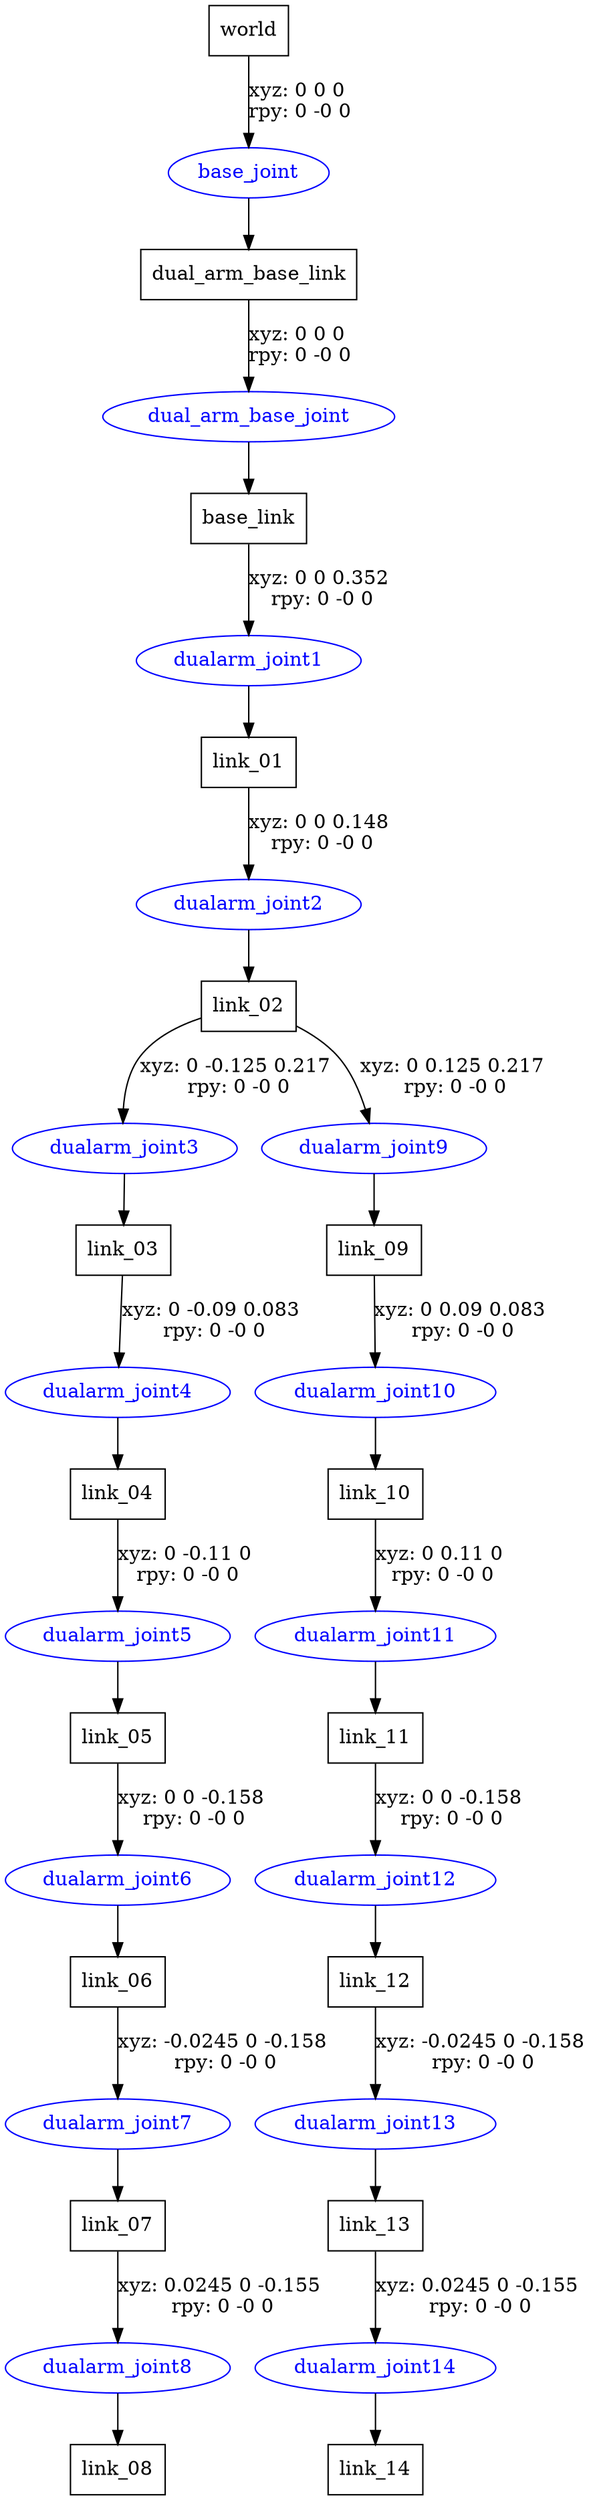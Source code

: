 digraph G {
node [shape=box];
"world" [label="world"];
"dual_arm_base_link" [label="dual_arm_base_link"];
"base_link" [label="base_link"];
"link_01" [label="link_01"];
"link_02" [label="link_02"];
"link_03" [label="link_03"];
"link_04" [label="link_04"];
"link_05" [label="link_05"];
"link_06" [label="link_06"];
"link_07" [label="link_07"];
"link_08" [label="link_08"];
"link_09" [label="link_09"];
"link_10" [label="link_10"];
"link_11" [label="link_11"];
"link_12" [label="link_12"];
"link_13" [label="link_13"];
"link_14" [label="link_14"];
node [shape=ellipse, color=blue, fontcolor=blue];
"world" -> "base_joint" [label="xyz: 0 0 0 \nrpy: 0 -0 0"]
"base_joint" -> "dual_arm_base_link"
"dual_arm_base_link" -> "dual_arm_base_joint" [label="xyz: 0 0 0 \nrpy: 0 -0 0"]
"dual_arm_base_joint" -> "base_link"
"base_link" -> "dualarm_joint1" [label="xyz: 0 0 0.352 \nrpy: 0 -0 0"]
"dualarm_joint1" -> "link_01"
"link_01" -> "dualarm_joint2" [label="xyz: 0 0 0.148 \nrpy: 0 -0 0"]
"dualarm_joint2" -> "link_02"
"link_02" -> "dualarm_joint3" [label="xyz: 0 -0.125 0.217 \nrpy: 0 -0 0"]
"dualarm_joint3" -> "link_03"
"link_03" -> "dualarm_joint4" [label="xyz: 0 -0.09 0.083 \nrpy: 0 -0 0"]
"dualarm_joint4" -> "link_04"
"link_04" -> "dualarm_joint5" [label="xyz: 0 -0.11 0 \nrpy: 0 -0 0"]
"dualarm_joint5" -> "link_05"
"link_05" -> "dualarm_joint6" [label="xyz: 0 0 -0.158 \nrpy: 0 -0 0"]
"dualarm_joint6" -> "link_06"
"link_06" -> "dualarm_joint7" [label="xyz: -0.0245 0 -0.158 \nrpy: 0 -0 0"]
"dualarm_joint7" -> "link_07"
"link_07" -> "dualarm_joint8" [label="xyz: 0.0245 0 -0.155 \nrpy: 0 -0 0"]
"dualarm_joint8" -> "link_08"
"link_02" -> "dualarm_joint9" [label="xyz: 0 0.125 0.217 \nrpy: 0 -0 0"]
"dualarm_joint9" -> "link_09"
"link_09" -> "dualarm_joint10" [label="xyz: 0 0.09 0.083 \nrpy: 0 -0 0"]
"dualarm_joint10" -> "link_10"
"link_10" -> "dualarm_joint11" [label="xyz: 0 0.11 0 \nrpy: 0 -0 0"]
"dualarm_joint11" -> "link_11"
"link_11" -> "dualarm_joint12" [label="xyz: 0 0 -0.158 \nrpy: 0 -0 0"]
"dualarm_joint12" -> "link_12"
"link_12" -> "dualarm_joint13" [label="xyz: -0.0245 0 -0.158 \nrpy: 0 -0 0"]
"dualarm_joint13" -> "link_13"
"link_13" -> "dualarm_joint14" [label="xyz: 0.0245 0 -0.155 \nrpy: 0 -0 0"]
"dualarm_joint14" -> "link_14"
}

